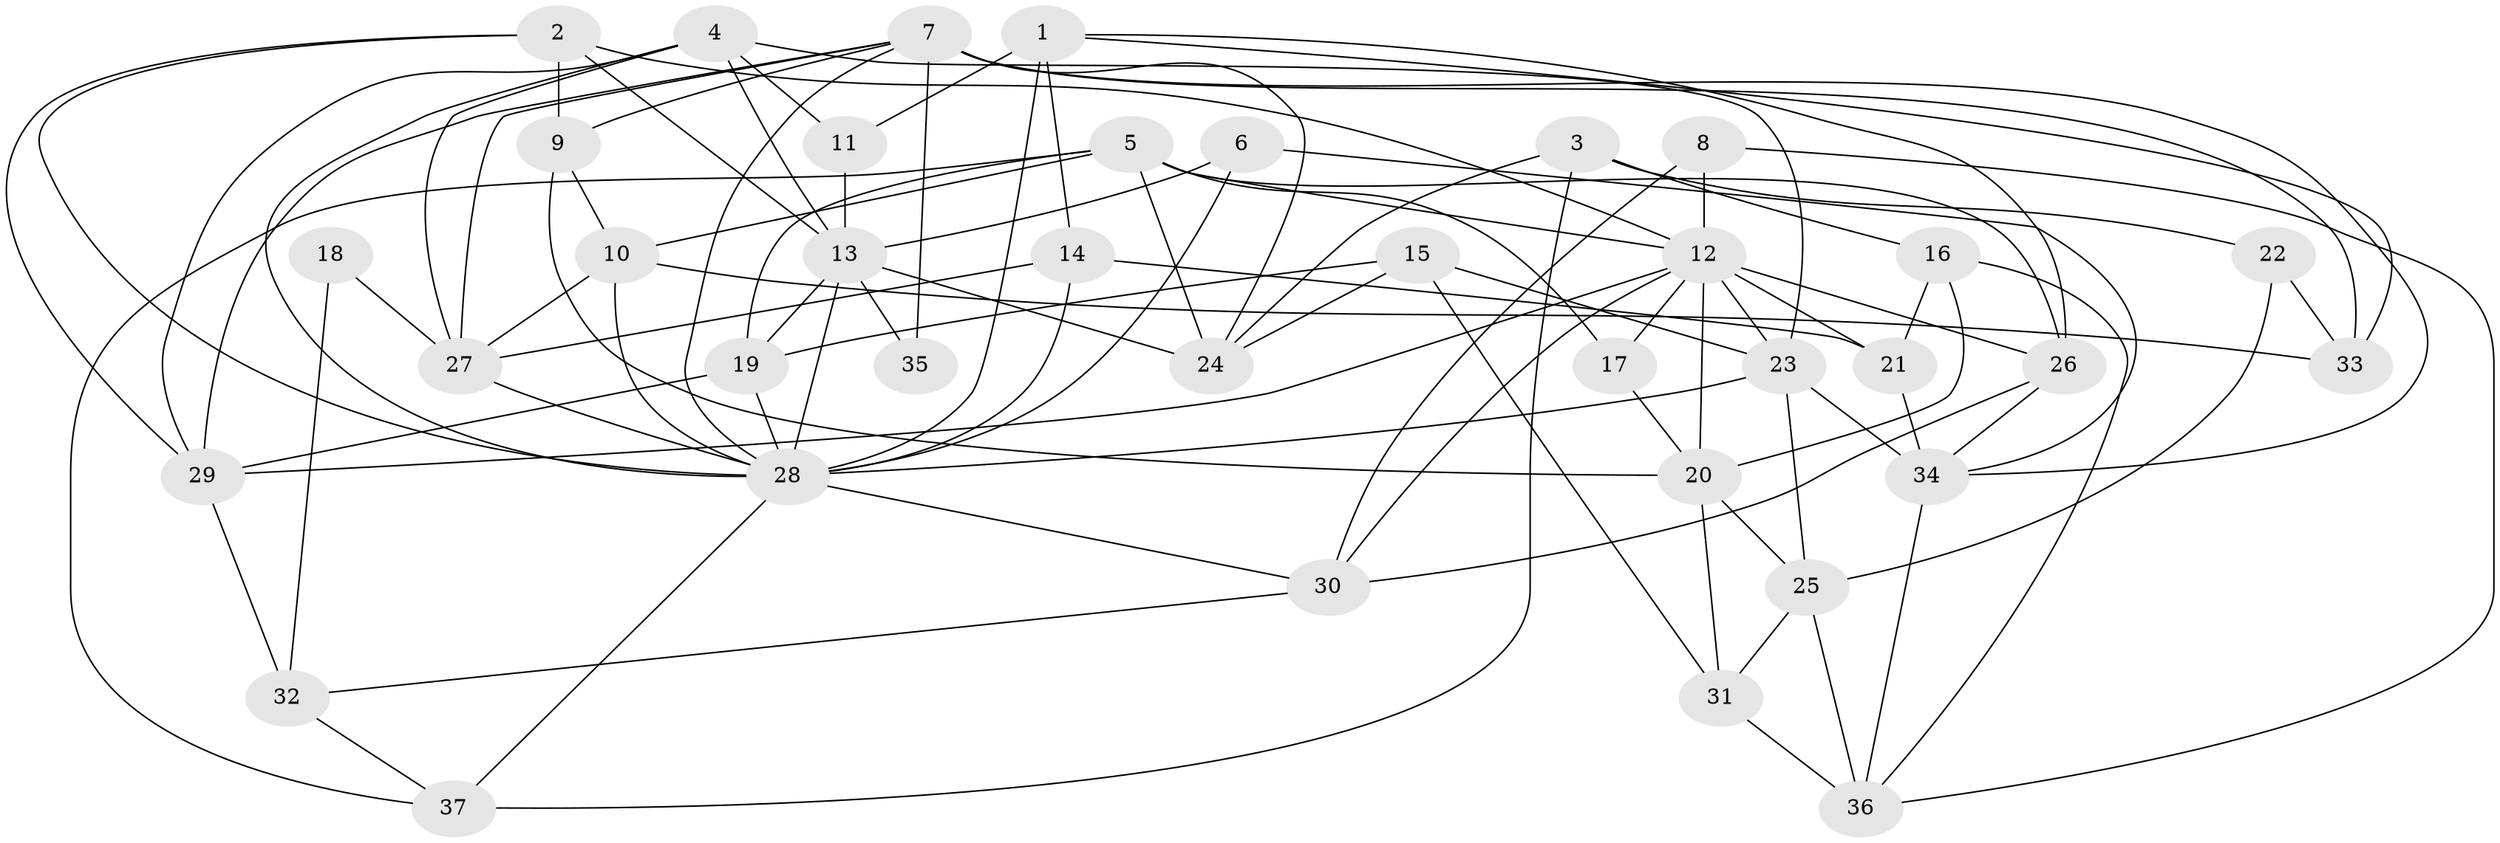 // original degree distribution, {4: 0.24324324324324326, 6: 0.0945945945945946, 3: 0.2702702702702703, 7: 0.04054054054054054, 2: 0.16216216216216217, 5: 0.16216216216216217, 8: 0.013513513513513514, 9: 0.013513513513513514}
// Generated by graph-tools (version 1.1) at 2025/01/03/09/25 03:01:58]
// undirected, 37 vertices, 93 edges
graph export_dot {
graph [start="1"]
  node [color=gray90,style=filled];
  1;
  2;
  3;
  4;
  5;
  6;
  7;
  8;
  9;
  10;
  11;
  12;
  13;
  14;
  15;
  16;
  17;
  18;
  19;
  20;
  21;
  22;
  23;
  24;
  25;
  26;
  27;
  28;
  29;
  30;
  31;
  32;
  33;
  34;
  35;
  36;
  37;
  1 -- 11 [weight=1.0];
  1 -- 14 [weight=1.0];
  1 -- 26 [weight=1.0];
  1 -- 28 [weight=2.0];
  1 -- 33 [weight=1.0];
  2 -- 9 [weight=1.0];
  2 -- 12 [weight=1.0];
  2 -- 13 [weight=1.0];
  2 -- 28 [weight=1.0];
  2 -- 29 [weight=1.0];
  3 -- 16 [weight=1.0];
  3 -- 22 [weight=1.0];
  3 -- 24 [weight=1.0];
  3 -- 37 [weight=1.0];
  4 -- 11 [weight=1.0];
  4 -- 13 [weight=1.0];
  4 -- 23 [weight=1.0];
  4 -- 27 [weight=1.0];
  4 -- 28 [weight=1.0];
  4 -- 29 [weight=1.0];
  5 -- 10 [weight=1.0];
  5 -- 12 [weight=2.0];
  5 -- 17 [weight=1.0];
  5 -- 19 [weight=1.0];
  5 -- 24 [weight=1.0];
  5 -- 26 [weight=1.0];
  5 -- 37 [weight=1.0];
  6 -- 13 [weight=1.0];
  6 -- 28 [weight=1.0];
  6 -- 34 [weight=1.0];
  7 -- 9 [weight=1.0];
  7 -- 24 [weight=1.0];
  7 -- 27 [weight=1.0];
  7 -- 28 [weight=1.0];
  7 -- 29 [weight=1.0];
  7 -- 33 [weight=1.0];
  7 -- 34 [weight=1.0];
  7 -- 35 [weight=2.0];
  8 -- 12 [weight=1.0];
  8 -- 30 [weight=1.0];
  8 -- 36 [weight=1.0];
  9 -- 10 [weight=2.0];
  9 -- 20 [weight=1.0];
  10 -- 27 [weight=2.0];
  10 -- 28 [weight=1.0];
  10 -- 33 [weight=1.0];
  11 -- 13 [weight=1.0];
  12 -- 17 [weight=2.0];
  12 -- 20 [weight=1.0];
  12 -- 21 [weight=1.0];
  12 -- 23 [weight=1.0];
  12 -- 26 [weight=1.0];
  12 -- 29 [weight=1.0];
  12 -- 30 [weight=2.0];
  13 -- 19 [weight=2.0];
  13 -- 24 [weight=1.0];
  13 -- 28 [weight=1.0];
  13 -- 35 [weight=2.0];
  14 -- 21 [weight=1.0];
  14 -- 27 [weight=1.0];
  14 -- 28 [weight=1.0];
  15 -- 19 [weight=1.0];
  15 -- 23 [weight=1.0];
  15 -- 24 [weight=1.0];
  15 -- 31 [weight=1.0];
  16 -- 20 [weight=1.0];
  16 -- 21 [weight=1.0];
  16 -- 36 [weight=1.0];
  17 -- 20 [weight=1.0];
  18 -- 27 [weight=1.0];
  18 -- 32 [weight=1.0];
  19 -- 28 [weight=1.0];
  19 -- 29 [weight=2.0];
  20 -- 25 [weight=1.0];
  20 -- 31 [weight=1.0];
  21 -- 34 [weight=1.0];
  22 -- 25 [weight=2.0];
  22 -- 33 [weight=1.0];
  23 -- 25 [weight=2.0];
  23 -- 28 [weight=1.0];
  23 -- 34 [weight=2.0];
  25 -- 31 [weight=1.0];
  25 -- 36 [weight=2.0];
  26 -- 30 [weight=1.0];
  26 -- 34 [weight=1.0];
  27 -- 28 [weight=1.0];
  28 -- 30 [weight=1.0];
  28 -- 37 [weight=1.0];
  29 -- 32 [weight=2.0];
  30 -- 32 [weight=1.0];
  31 -- 36 [weight=1.0];
  32 -- 37 [weight=1.0];
  34 -- 36 [weight=1.0];
}
